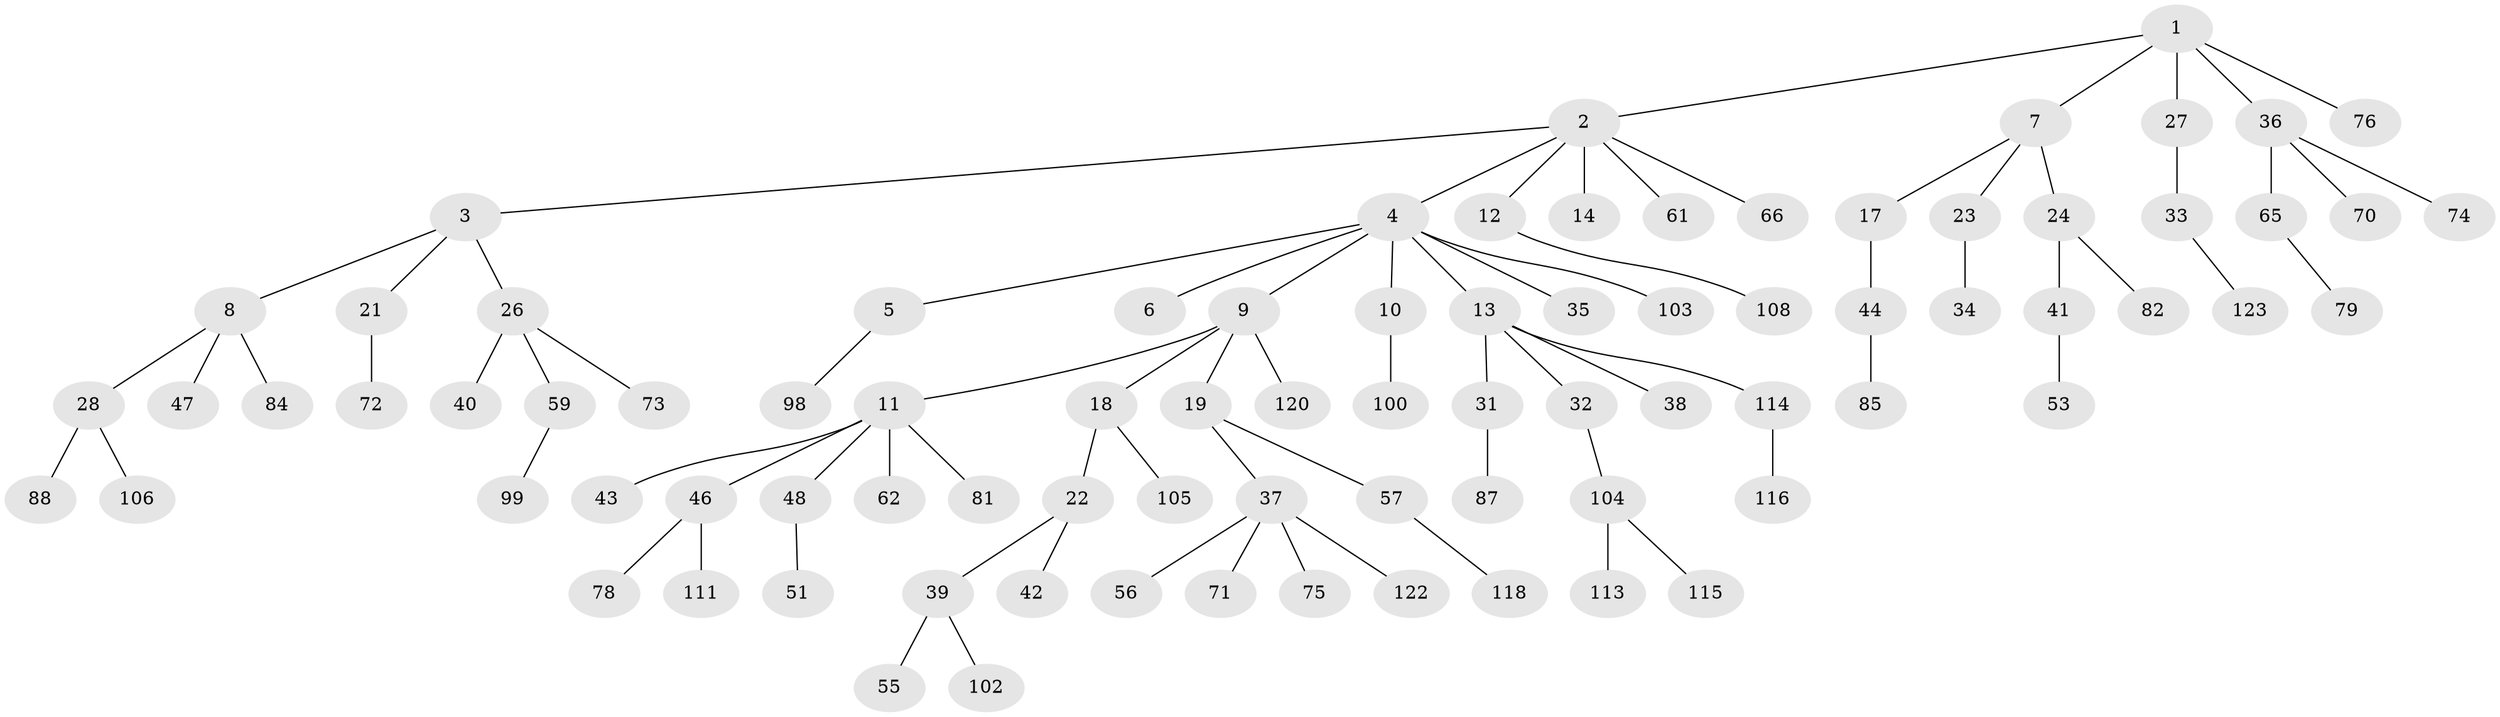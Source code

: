 // Generated by graph-tools (version 1.1) at 2025/24/03/03/25 07:24:06]
// undirected, 84 vertices, 83 edges
graph export_dot {
graph [start="1"]
  node [color=gray90,style=filled];
  1 [super="+29"];
  2 [super="+20"];
  3 [super="+52"];
  4 [super="+15"];
  5 [super="+92"];
  6;
  7;
  8 [super="+96"];
  9 [super="+97"];
  10 [super="+101"];
  11 [super="+25"];
  12 [super="+95"];
  13 [super="+16"];
  14;
  17 [super="+69"];
  18 [super="+63"];
  19 [super="+54"];
  21;
  22;
  23;
  24 [super="+30"];
  26 [super="+77"];
  27 [super="+86"];
  28 [super="+49"];
  31 [super="+58"];
  32 [super="+50"];
  33 [super="+67"];
  34 [super="+94"];
  35;
  36 [super="+45"];
  37 [super="+68"];
  38;
  39 [super="+80"];
  40;
  41;
  42 [super="+125"];
  43 [super="+93"];
  44;
  46 [super="+60"];
  47 [super="+124"];
  48;
  51 [super="+91"];
  53;
  55 [super="+64"];
  56 [super="+83"];
  57;
  59;
  61;
  62;
  65 [super="+109"];
  66 [super="+121"];
  70;
  71;
  72 [super="+117"];
  73;
  74;
  75;
  76;
  78;
  79 [super="+89"];
  81;
  82 [super="+90"];
  84 [super="+119"];
  85 [super="+107"];
  87;
  88;
  98;
  99;
  100;
  102;
  103;
  104 [super="+110"];
  105;
  106;
  108 [super="+112"];
  111;
  113;
  114;
  115;
  116;
  118;
  120;
  122;
  123;
  1 -- 2;
  1 -- 7;
  1 -- 27;
  1 -- 36;
  1 -- 76;
  2 -- 3;
  2 -- 4;
  2 -- 12;
  2 -- 14;
  2 -- 61;
  2 -- 66;
  3 -- 8;
  3 -- 21;
  3 -- 26;
  4 -- 5;
  4 -- 6;
  4 -- 9;
  4 -- 10;
  4 -- 13;
  4 -- 35;
  4 -- 103;
  5 -- 98;
  7 -- 17;
  7 -- 23;
  7 -- 24;
  8 -- 28;
  8 -- 47;
  8 -- 84;
  9 -- 11;
  9 -- 18;
  9 -- 19;
  9 -- 120;
  10 -- 100;
  11 -- 48;
  11 -- 81;
  11 -- 46;
  11 -- 43;
  11 -- 62;
  12 -- 108;
  13 -- 31;
  13 -- 32;
  13 -- 38;
  13 -- 114;
  17 -- 44;
  18 -- 22;
  18 -- 105;
  19 -- 37;
  19 -- 57;
  21 -- 72;
  22 -- 39;
  22 -- 42;
  23 -- 34;
  24 -- 41;
  24 -- 82;
  26 -- 40;
  26 -- 59;
  26 -- 73;
  27 -- 33;
  28 -- 88;
  28 -- 106;
  31 -- 87;
  32 -- 104;
  33 -- 123;
  36 -- 65;
  36 -- 74;
  36 -- 70;
  37 -- 56;
  37 -- 71;
  37 -- 75;
  37 -- 122;
  39 -- 55;
  39 -- 102;
  41 -- 53;
  44 -- 85;
  46 -- 111;
  46 -- 78;
  48 -- 51;
  57 -- 118;
  59 -- 99;
  65 -- 79;
  104 -- 113;
  104 -- 115;
  114 -- 116;
}
